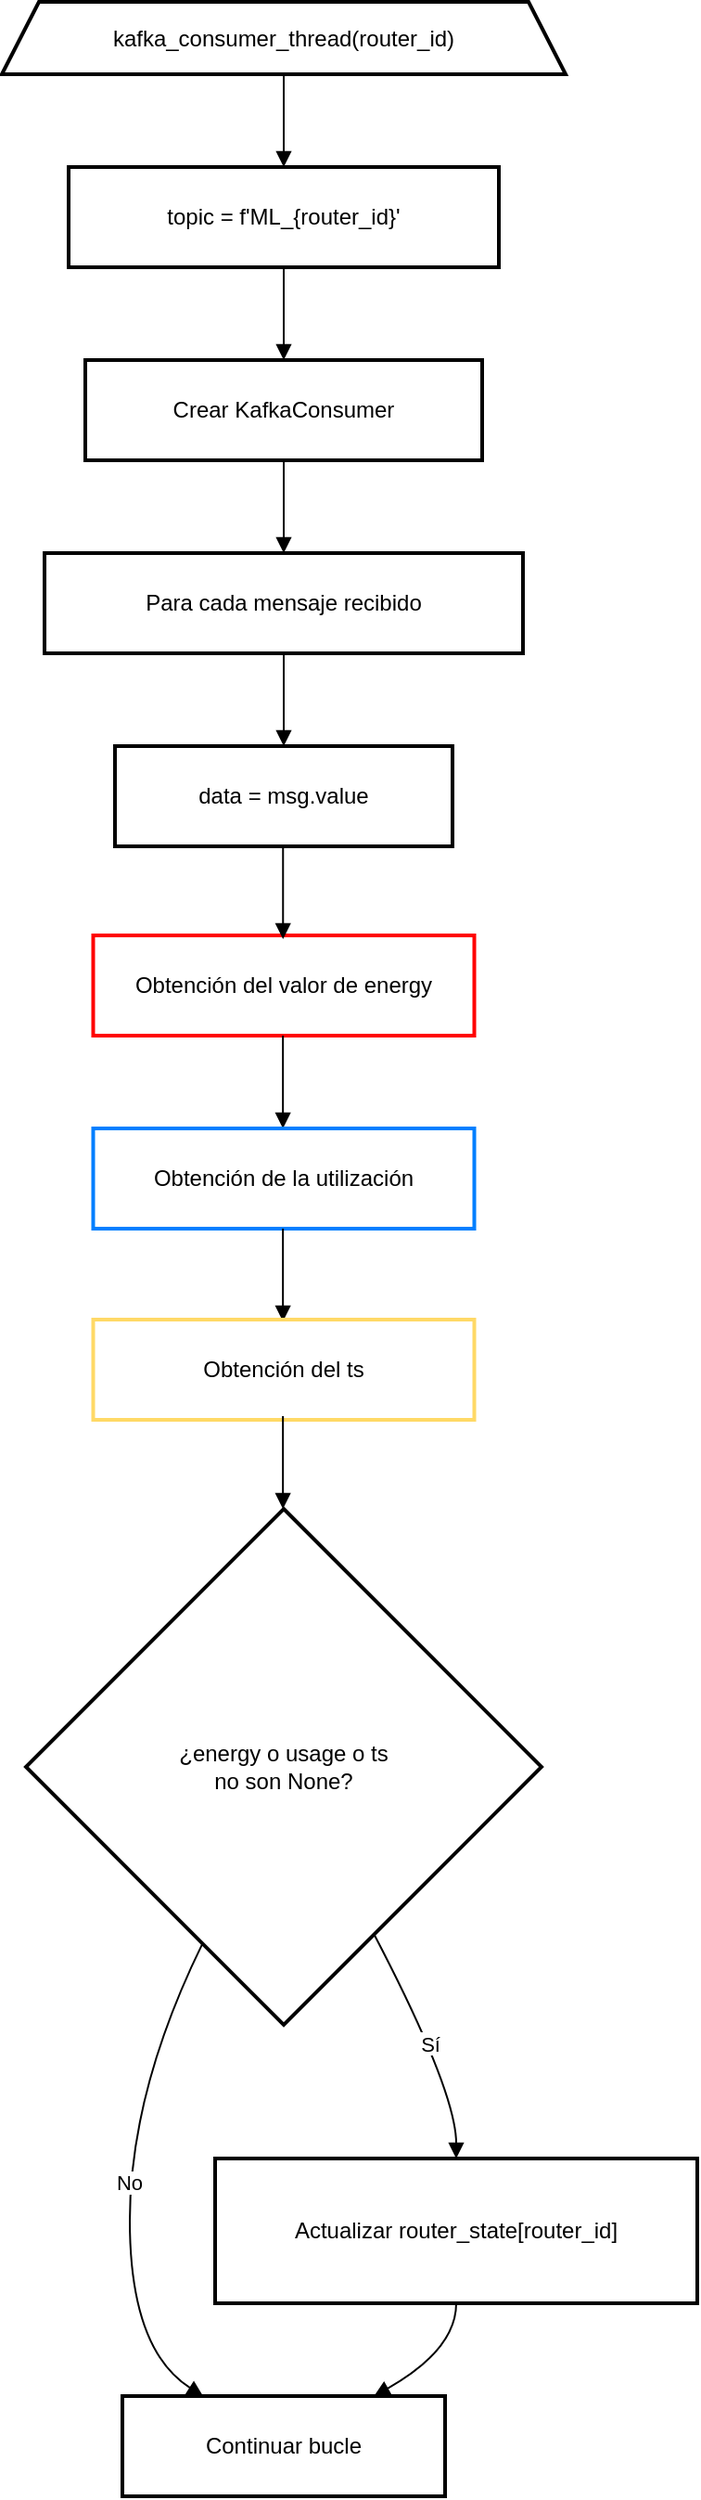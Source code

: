 <mxfile version="27.0.6">
  <diagram name="Página-1" id="Cm2Tw6zdbFbT7ZADNC9z">
    <mxGraphModel grid="1" page="1" gridSize="10" guides="1" tooltips="1" connect="1" arrows="1" fold="1" pageScale="1" pageWidth="827" pageHeight="1169" math="0" shadow="0">
      <root>
        <mxCell id="0" />
        <mxCell id="1" parent="0" />
        <mxCell id="Rbg_mW9AF_iypeuBsvbK-1" value="kafka_consumer_thread(router_id)" style="shape=trapezoid;perimeter=trapezoidPerimeter;fixedSize=1;strokeWidth=2;whiteSpace=wrap;" vertex="1" parent="1">
          <mxGeometry x="866" y="160" width="304" height="39" as="geometry" />
        </mxCell>
        <mxCell id="Rbg_mW9AF_iypeuBsvbK-2" value="topic = f&#39;ML_{router_id}&#39;" style="whiteSpace=wrap;strokeWidth=2;" vertex="1" parent="1">
          <mxGeometry x="902" y="249" width="232" height="54" as="geometry" />
        </mxCell>
        <mxCell id="Rbg_mW9AF_iypeuBsvbK-3" value="Crear KafkaConsumer" style="whiteSpace=wrap;strokeWidth=2;" vertex="1" parent="1">
          <mxGeometry x="911" y="353" width="214" height="54" as="geometry" />
        </mxCell>
        <mxCell id="Rbg_mW9AF_iypeuBsvbK-4" value="Para cada mensaje recibido" style="whiteSpace=wrap;strokeWidth=2;" vertex="1" parent="1">
          <mxGeometry x="889" y="457" width="258" height="54" as="geometry" />
        </mxCell>
        <mxCell id="Rbg_mW9AF_iypeuBsvbK-5" value="data = msg.value" style="whiteSpace=wrap;strokeWidth=2;" vertex="1" parent="1">
          <mxGeometry x="927" y="561" width="182" height="54" as="geometry" />
        </mxCell>
        <mxCell id="Rbg_mW9AF_iypeuBsvbK-21" value="¿energy o usage o ts&#xa;no son None?" style="rhombus;strokeWidth=2;whiteSpace=wrap;" vertex="1" parent="1">
          <mxGeometry x="879" y="972" width="278" height="278" as="geometry" />
        </mxCell>
        <mxCell id="Rbg_mW9AF_iypeuBsvbK-22" value="Continuar bucle" style="whiteSpace=wrap;strokeWidth=2;" vertex="1" parent="1">
          <mxGeometry x="931" y="1450" width="174" height="54" as="geometry" />
        </mxCell>
        <mxCell id="Rbg_mW9AF_iypeuBsvbK-23" value="Actualizar router_state[router_id]" style="whiteSpace=wrap;strokeWidth=2;" vertex="1" parent="1">
          <mxGeometry x="981" y="1322" width="260" height="78" as="geometry" />
        </mxCell>
        <mxCell id="Rbg_mW9AF_iypeuBsvbK-24" value="" style="curved=1;startArrow=none;endArrow=block;exitX=0.5;exitY=1;entryX=0.5;entryY=0;rounded=0;" edge="1" parent="1" source="Rbg_mW9AF_iypeuBsvbK-1" target="Rbg_mW9AF_iypeuBsvbK-2">
          <mxGeometry relative="1" as="geometry">
            <Array as="points" />
          </mxGeometry>
        </mxCell>
        <mxCell id="Rbg_mW9AF_iypeuBsvbK-25" value="" style="curved=1;startArrow=none;endArrow=block;exitX=0.5;exitY=1;entryX=0.5;entryY=0;rounded=0;" edge="1" parent="1" source="Rbg_mW9AF_iypeuBsvbK-2" target="Rbg_mW9AF_iypeuBsvbK-3">
          <mxGeometry relative="1" as="geometry">
            <Array as="points" />
          </mxGeometry>
        </mxCell>
        <mxCell id="Rbg_mW9AF_iypeuBsvbK-26" value="" style="curved=1;startArrow=none;endArrow=block;exitX=0.5;exitY=1;entryX=0.5;entryY=0;rounded=0;" edge="1" parent="1" source="Rbg_mW9AF_iypeuBsvbK-3" target="Rbg_mW9AF_iypeuBsvbK-4">
          <mxGeometry relative="1" as="geometry">
            <Array as="points" />
          </mxGeometry>
        </mxCell>
        <mxCell id="Rbg_mW9AF_iypeuBsvbK-27" value="" style="curved=1;startArrow=none;endArrow=block;exitX=0.5;exitY=1;entryX=0.5;entryY=0;rounded=0;" edge="1" parent="1" source="Rbg_mW9AF_iypeuBsvbK-4" target="Rbg_mW9AF_iypeuBsvbK-5">
          <mxGeometry relative="1" as="geometry">
            <Array as="points" />
          </mxGeometry>
        </mxCell>
        <mxCell id="Rbg_mW9AF_iypeuBsvbK-47" value="No" style="curved=1;startArrow=none;endArrow=block;exitX=0.27;exitY=1;entryX=0.25;entryY=0;rounded=0;" edge="1" parent="1" source="Rbg_mW9AF_iypeuBsvbK-21" target="Rbg_mW9AF_iypeuBsvbK-22">
          <mxGeometry relative="1" as="geometry">
            <Array as="points">
              <mxPoint x="935" y="1286" />
              <mxPoint x="935" y="1425" />
            </Array>
          </mxGeometry>
        </mxCell>
        <mxCell id="Rbg_mW9AF_iypeuBsvbK-48" value="Sí" style="curved=1;startArrow=none;endArrow=block;exitX=0.77;exitY=1;entryX=0.5;entryY=0;rounded=0;" edge="1" parent="1" source="Rbg_mW9AF_iypeuBsvbK-21" target="Rbg_mW9AF_iypeuBsvbK-23">
          <mxGeometry relative="1" as="geometry">
            <Array as="points">
              <mxPoint x="1111" y="1286" />
            </Array>
          </mxGeometry>
        </mxCell>
        <mxCell id="Rbg_mW9AF_iypeuBsvbK-49" value="" style="curved=1;startArrow=none;endArrow=block;exitX=0.5;exitY=1;entryX=0.78;entryY=0;rounded=0;" edge="1" parent="1" source="Rbg_mW9AF_iypeuBsvbK-23" target="Rbg_mW9AF_iypeuBsvbK-22">
          <mxGeometry relative="1" as="geometry">
            <Array as="points">
              <mxPoint x="1111" y="1425" />
            </Array>
          </mxGeometry>
        </mxCell>
        <mxCell id="Rbg_mW9AF_iypeuBsvbK-53" value="Obtención del valor de energy" style="whiteSpace=wrap;strokeWidth=2;strokeColor=#FF0000;" vertex="1" parent="1">
          <mxGeometry x="915.25" y="663" width="205.5" height="54" as="geometry" />
        </mxCell>
        <mxCell id="Rbg_mW9AF_iypeuBsvbK-57" value="" style="curved=1;startArrow=none;endArrow=block;exitX=0.5;exitY=1;entryX=0.5;entryY=0;rounded=0;" edge="1" parent="1">
          <mxGeometry relative="1" as="geometry">
            <Array as="points" />
            <mxPoint x="1017.62" y="615" as="sourcePoint" />
            <mxPoint x="1017.62" y="665" as="targetPoint" />
          </mxGeometry>
        </mxCell>
        <mxCell id="Rbg_mW9AF_iypeuBsvbK-60" value="" style="curved=1;startArrow=none;endArrow=block;exitX=0.5;exitY=1;entryX=0.5;entryY=0;rounded=0;" edge="1" parent="1">
          <mxGeometry relative="1" as="geometry">
            <Array as="points" />
            <mxPoint x="1017.57" y="717" as="sourcePoint" />
            <mxPoint x="1017.57" y="767" as="targetPoint" />
          </mxGeometry>
        </mxCell>
        <mxCell id="Rbg_mW9AF_iypeuBsvbK-61" value="Obtención de la utilización" style="whiteSpace=wrap;strokeWidth=2;strokeColor=#007FFF;" vertex="1" parent="1">
          <mxGeometry x="915.25" y="767" width="205.5" height="54" as="geometry" />
        </mxCell>
        <mxCell id="Rbg_mW9AF_iypeuBsvbK-62" value="" style="curved=1;startArrow=none;endArrow=block;exitX=0.5;exitY=1;entryX=0.5;entryY=0;rounded=0;" edge="1" parent="1">
          <mxGeometry relative="1" as="geometry">
            <Array as="points" />
            <mxPoint x="1017.57" y="821" as="sourcePoint" />
            <mxPoint x="1017.57" y="871" as="targetPoint" />
          </mxGeometry>
        </mxCell>
        <mxCell id="Rbg_mW9AF_iypeuBsvbK-63" value="Obtención del ts" style="whiteSpace=wrap;strokeWidth=2;strokeColor=#FFD966;" vertex="1" parent="1">
          <mxGeometry x="915.25" y="870" width="205.5" height="54" as="geometry" />
        </mxCell>
        <mxCell id="Rbg_mW9AF_iypeuBsvbK-64" value="" style="curved=1;startArrow=none;endArrow=block;exitX=0.5;exitY=1;entryX=0.5;entryY=0;rounded=0;" edge="1" parent="1">
          <mxGeometry relative="1" as="geometry">
            <Array as="points" />
            <mxPoint x="1017.57" y="922" as="sourcePoint" />
            <mxPoint x="1017.57" y="972" as="targetPoint" />
          </mxGeometry>
        </mxCell>
      </root>
    </mxGraphModel>
  </diagram>
</mxfile>
